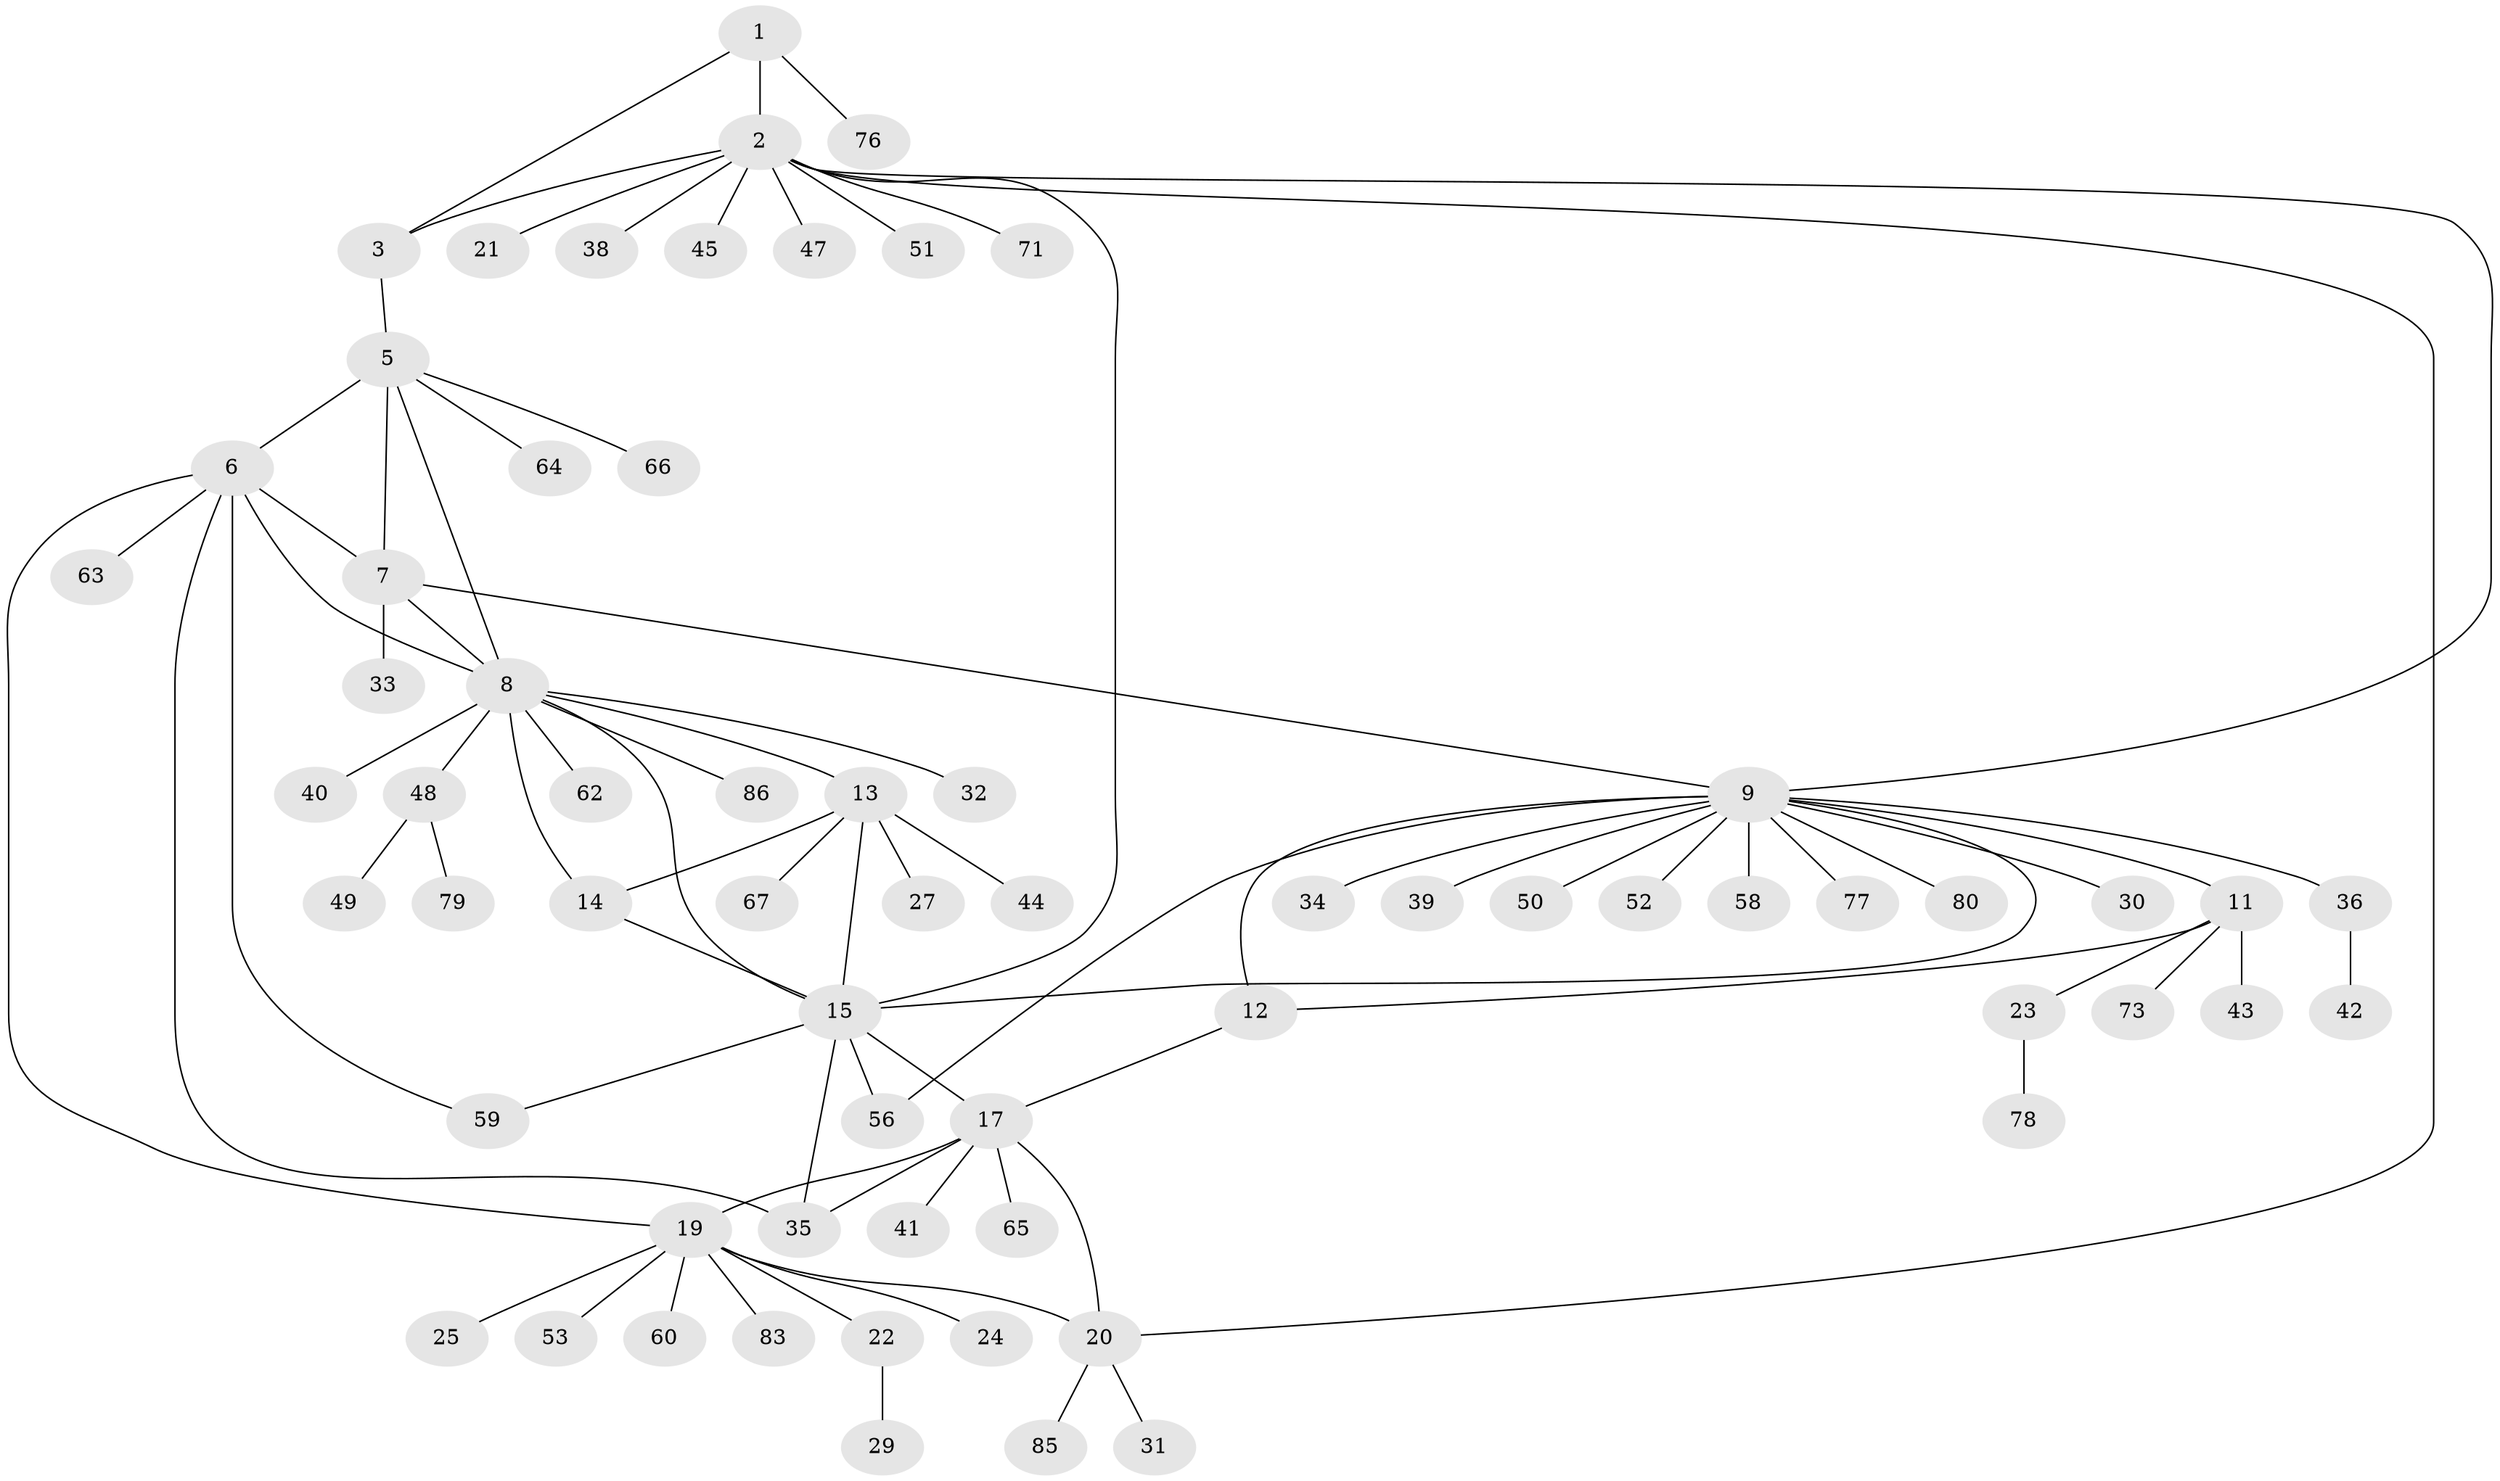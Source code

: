 // original degree distribution, {5: 0.05747126436781609, 6: 0.05747126436781609, 9: 0.011494252873563218, 7: 0.05747126436781609, 13: 0.011494252873563218, 3: 0.034482758620689655, 10: 0.011494252873563218, 11: 0.011494252873563218, 1: 0.5977011494252874, 2: 0.13793103448275862, 4: 0.011494252873563218}
// Generated by graph-tools (version 1.1) at 2025/42/03/06/25 10:42:07]
// undirected, 65 vertices, 83 edges
graph export_dot {
graph [start="1"]
  node [color=gray90,style=filled];
  1 [super="+46"];
  2 [super="+4"];
  3 [super="+57"];
  5 [super="+61"];
  6 [super="+75"];
  7;
  8 [super="+16"];
  9 [super="+10"];
  11 [super="+37"];
  12 [super="+87"];
  13 [super="+26"];
  14;
  15 [super="+74"];
  17 [super="+18"];
  19 [super="+82"];
  20 [super="+81"];
  21;
  22;
  23 [super="+54"];
  24;
  25;
  27 [super="+28"];
  29 [super="+55"];
  30;
  31;
  32;
  33;
  34;
  35 [super="+68"];
  36;
  38;
  39;
  40;
  41;
  42 [super="+70"];
  43;
  44;
  45;
  47;
  48 [super="+72"];
  49;
  50;
  51;
  52;
  53;
  56 [super="+84"];
  58;
  59;
  60;
  62 [super="+69"];
  63;
  64;
  65;
  66;
  67;
  71;
  73;
  76;
  77;
  78;
  79;
  80;
  83;
  85;
  86;
  1 -- 2 [weight=2];
  1 -- 3;
  1 -- 76;
  2 -- 3 [weight=2];
  2 -- 45;
  2 -- 47;
  2 -- 51;
  2 -- 38;
  2 -- 71;
  2 -- 9;
  2 -- 15;
  2 -- 20;
  2 -- 21;
  3 -- 5;
  5 -- 6;
  5 -- 7;
  5 -- 8;
  5 -- 64;
  5 -- 66;
  6 -- 7;
  6 -- 8;
  6 -- 19;
  6 -- 59;
  6 -- 63;
  6 -- 35;
  7 -- 8;
  7 -- 9;
  7 -- 33;
  8 -- 32;
  8 -- 48;
  8 -- 86;
  8 -- 62;
  8 -- 40;
  8 -- 13;
  8 -- 14;
  8 -- 15;
  9 -- 11 [weight=2];
  9 -- 12 [weight=2];
  9 -- 15;
  9 -- 30;
  9 -- 36;
  9 -- 39;
  9 -- 50;
  9 -- 56;
  9 -- 58;
  9 -- 80;
  9 -- 34;
  9 -- 52;
  9 -- 77;
  11 -- 12;
  11 -- 23;
  11 -- 43;
  11 -- 73;
  12 -- 17;
  13 -- 14;
  13 -- 15;
  13 -- 44;
  13 -- 67;
  13 -- 27;
  14 -- 15;
  15 -- 17;
  15 -- 35;
  15 -- 56;
  15 -- 59;
  17 -- 19 [weight=2];
  17 -- 20 [weight=2];
  17 -- 35;
  17 -- 41;
  17 -- 65;
  19 -- 20;
  19 -- 22;
  19 -- 24;
  19 -- 25;
  19 -- 53;
  19 -- 60;
  19 -- 83;
  20 -- 31;
  20 -- 85;
  22 -- 29;
  23 -- 78;
  36 -- 42;
  48 -- 49;
  48 -- 79;
}
